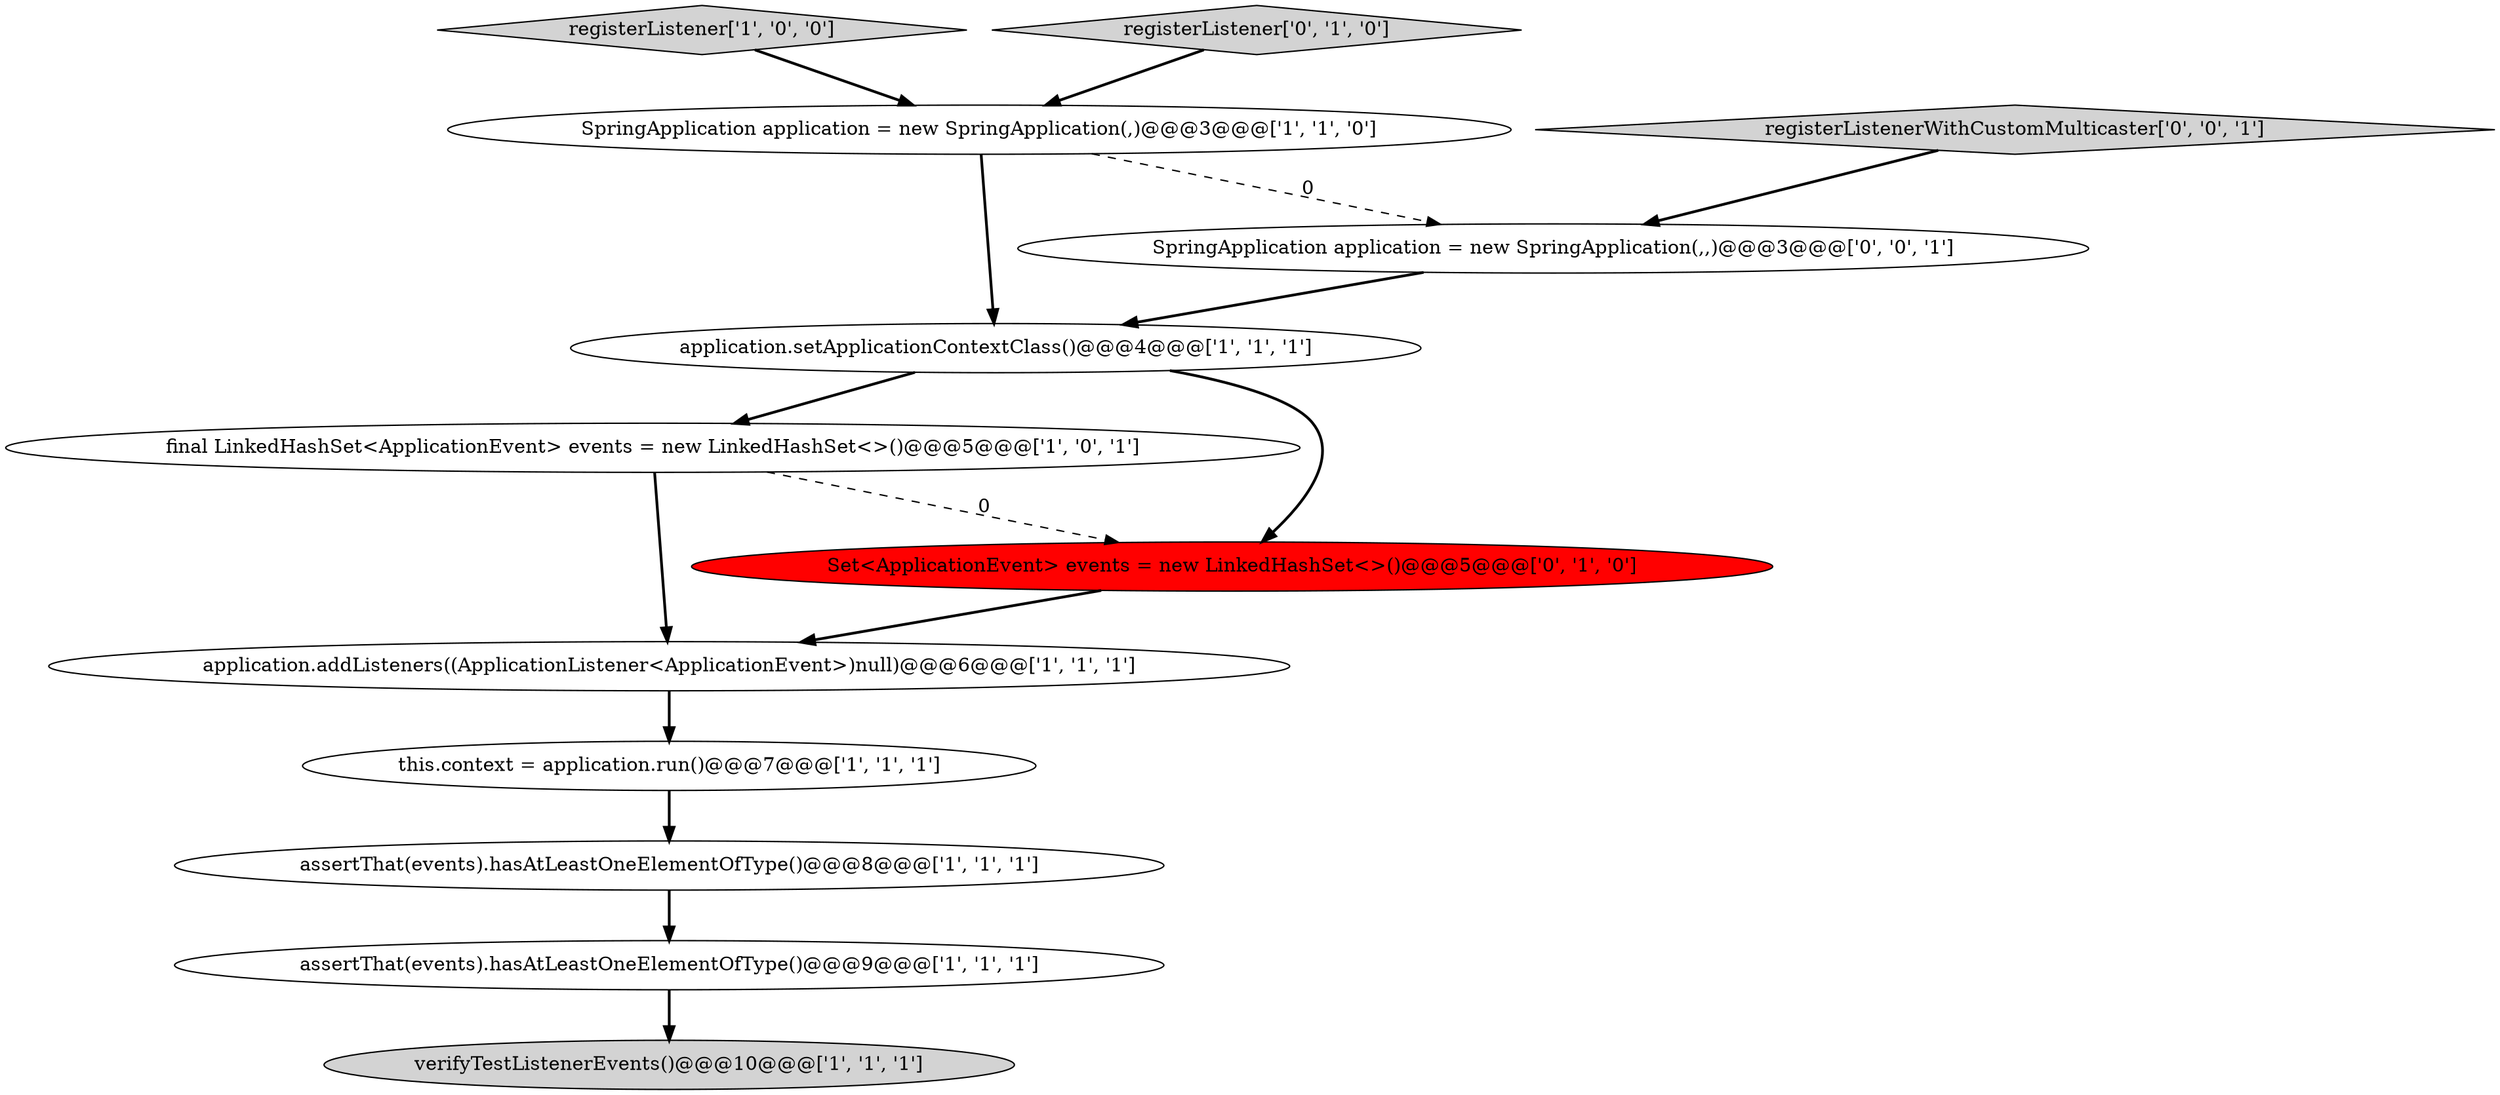 digraph {
11 [style = filled, label = "SpringApplication application = new SpringApplication(,,)@@@3@@@['0', '0', '1']", fillcolor = white, shape = ellipse image = "AAA0AAABBB3BBB"];
5 [style = filled, label = "assertThat(events).hasAtLeastOneElementOfType()@@@9@@@['1', '1', '1']", fillcolor = white, shape = ellipse image = "AAA0AAABBB1BBB"];
2 [style = filled, label = "SpringApplication application = new SpringApplication(,)@@@3@@@['1', '1', '0']", fillcolor = white, shape = ellipse image = "AAA0AAABBB1BBB"];
6 [style = filled, label = "final LinkedHashSet<ApplicationEvent> events = new LinkedHashSet<>()@@@5@@@['1', '0', '1']", fillcolor = white, shape = ellipse image = "AAA0AAABBB1BBB"];
10 [style = filled, label = "Set<ApplicationEvent> events = new LinkedHashSet<>()@@@5@@@['0', '1', '0']", fillcolor = red, shape = ellipse image = "AAA1AAABBB2BBB"];
1 [style = filled, label = "registerListener['1', '0', '0']", fillcolor = lightgray, shape = diamond image = "AAA0AAABBB1BBB"];
12 [style = filled, label = "registerListenerWithCustomMulticaster['0', '0', '1']", fillcolor = lightgray, shape = diamond image = "AAA0AAABBB3BBB"];
4 [style = filled, label = "assertThat(events).hasAtLeastOneElementOfType()@@@8@@@['1', '1', '1']", fillcolor = white, shape = ellipse image = "AAA0AAABBB1BBB"];
7 [style = filled, label = "application.addListeners((ApplicationListener<ApplicationEvent>)null)@@@6@@@['1', '1', '1']", fillcolor = white, shape = ellipse image = "AAA0AAABBB1BBB"];
9 [style = filled, label = "registerListener['0', '1', '0']", fillcolor = lightgray, shape = diamond image = "AAA0AAABBB2BBB"];
0 [style = filled, label = "this.context = application.run()@@@7@@@['1', '1', '1']", fillcolor = white, shape = ellipse image = "AAA0AAABBB1BBB"];
3 [style = filled, label = "verifyTestListenerEvents()@@@10@@@['1', '1', '1']", fillcolor = lightgray, shape = ellipse image = "AAA0AAABBB1BBB"];
8 [style = filled, label = "application.setApplicationContextClass()@@@4@@@['1', '1', '1']", fillcolor = white, shape = ellipse image = "AAA0AAABBB1BBB"];
5->3 [style = bold, label=""];
11->8 [style = bold, label=""];
8->10 [style = bold, label=""];
2->11 [style = dashed, label="0"];
1->2 [style = bold, label=""];
8->6 [style = bold, label=""];
7->0 [style = bold, label=""];
6->7 [style = bold, label=""];
0->4 [style = bold, label=""];
9->2 [style = bold, label=""];
4->5 [style = bold, label=""];
10->7 [style = bold, label=""];
2->8 [style = bold, label=""];
6->10 [style = dashed, label="0"];
12->11 [style = bold, label=""];
}

